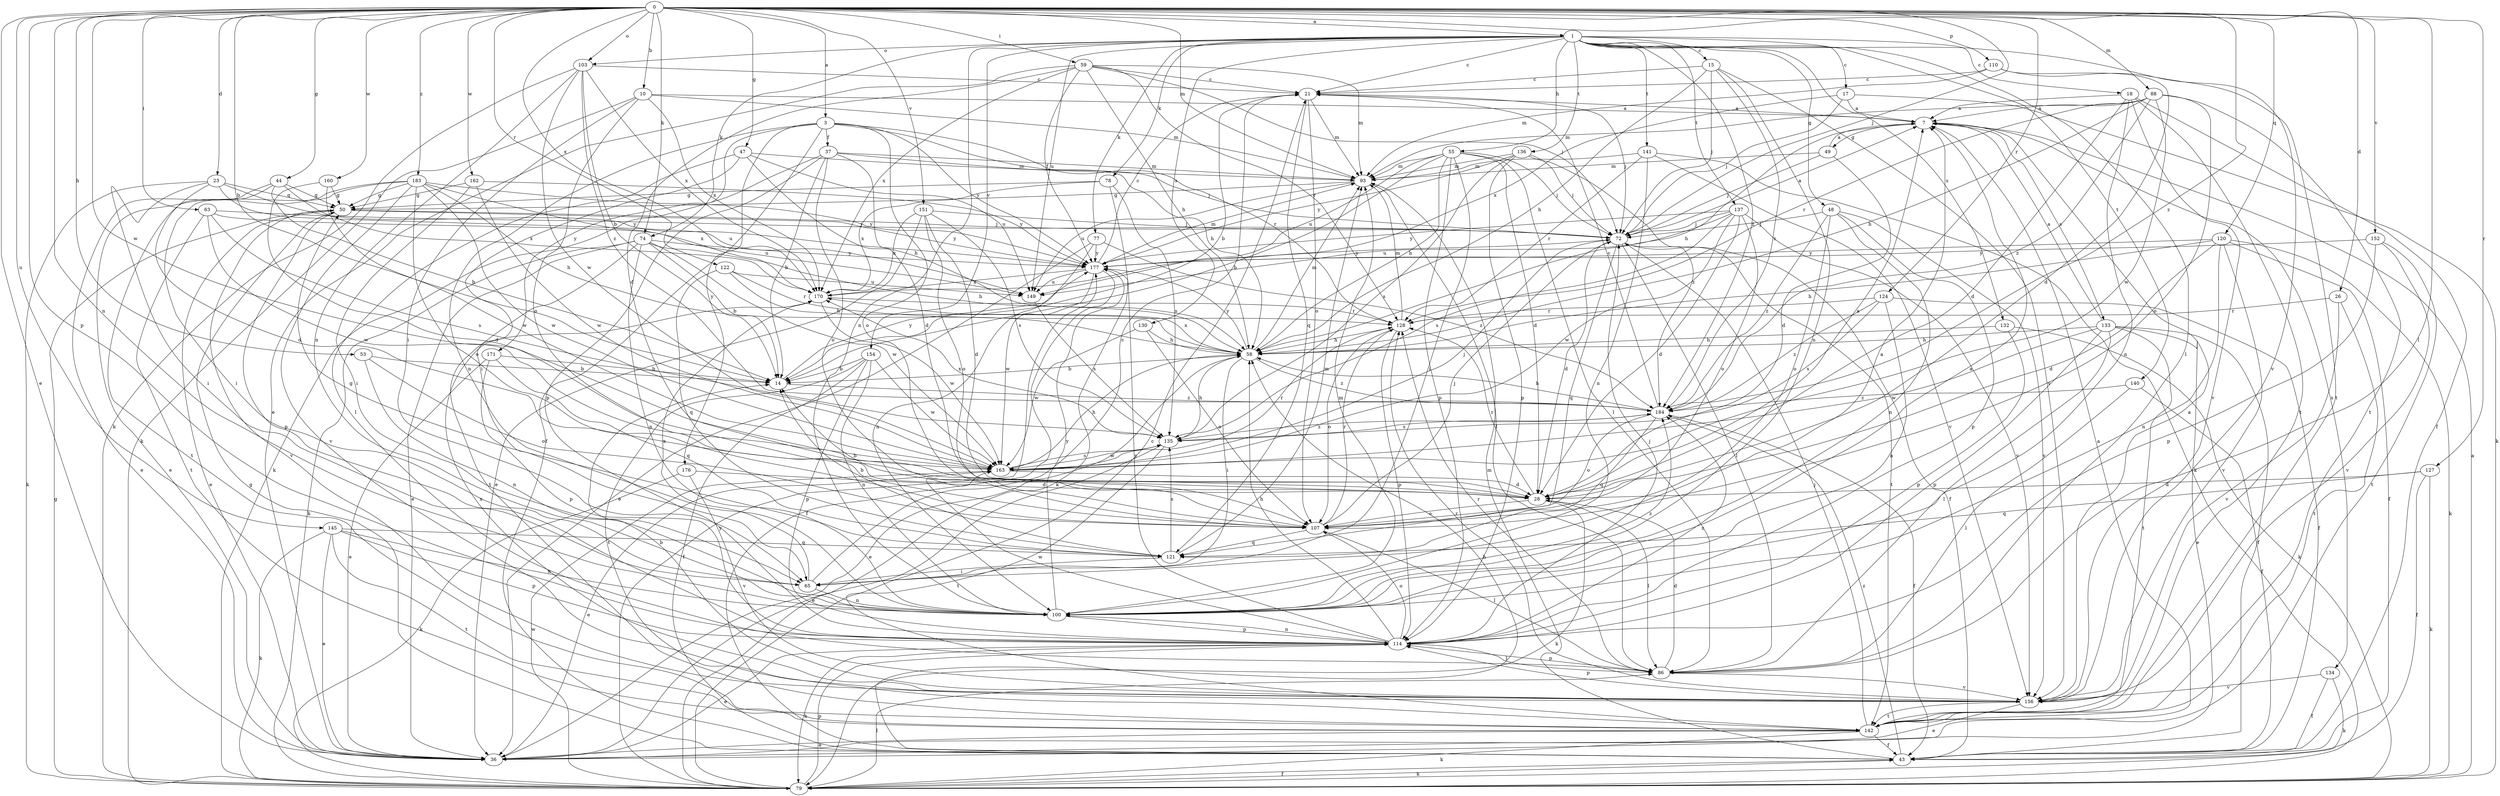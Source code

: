 strict digraph  {
0;
1;
3;
7;
10;
14;
15;
17;
18;
21;
23;
26;
28;
36;
37;
43;
44;
47;
48;
49;
50;
53;
55;
58;
59;
63;
65;
72;
74;
77;
78;
79;
86;
88;
93;
100;
103;
107;
110;
114;
120;
121;
122;
124;
127;
128;
130;
132;
133;
134;
135;
136;
137;
140;
141;
142;
145;
149;
151;
152;
154;
156;
160;
162;
163;
170;
171;
176;
177;
183;
184;
0 -> 1  [label=a];
0 -> 3  [label=a];
0 -> 10  [label=b];
0 -> 14  [label=b];
0 -> 23  [label=d];
0 -> 26  [label=d];
0 -> 36  [label=e];
0 -> 44  [label=g];
0 -> 47  [label=g];
0 -> 53  [label=h];
0 -> 59  [label=i];
0 -> 63  [label=i];
0 -> 72  [label=j];
0 -> 74  [label=k];
0 -> 86  [label=l];
0 -> 88  [label=m];
0 -> 93  [label=m];
0 -> 100  [label=n];
0 -> 103  [label=o];
0 -> 110  [label=p];
0 -> 114  [label=p];
0 -> 120  [label=q];
0 -> 122  [label=r];
0 -> 124  [label=r];
0 -> 127  [label=r];
0 -> 145  [label=u];
0 -> 151  [label=v];
0 -> 152  [label=v];
0 -> 160  [label=w];
0 -> 162  [label=w];
0 -> 163  [label=w];
0 -> 170  [label=x];
0 -> 183  [label=z];
0 -> 184  [label=z];
1 -> 15  [label=c];
1 -> 17  [label=c];
1 -> 18  [label=c];
1 -> 21  [label=c];
1 -> 48  [label=g];
1 -> 55  [label=h];
1 -> 74  [label=k];
1 -> 77  [label=k];
1 -> 78  [label=k];
1 -> 86  [label=l];
1 -> 100  [label=n];
1 -> 103  [label=o];
1 -> 130  [label=s];
1 -> 132  [label=s];
1 -> 136  [label=t];
1 -> 137  [label=t];
1 -> 140  [label=t];
1 -> 141  [label=t];
1 -> 149  [label=u];
1 -> 154  [label=v];
1 -> 156  [label=v];
1 -> 184  [label=z];
3 -> 37  [label=f];
3 -> 43  [label=f];
3 -> 58  [label=h];
3 -> 100  [label=n];
3 -> 107  [label=o];
3 -> 128  [label=r];
3 -> 171  [label=y];
3 -> 176  [label=y];
3 -> 177  [label=y];
7 -> 49  [label=g];
7 -> 58  [label=h];
7 -> 133  [label=s];
7 -> 134  [label=s];
10 -> 7  [label=a];
10 -> 65  [label=i];
10 -> 79  [label=k];
10 -> 93  [label=m];
10 -> 107  [label=o];
10 -> 170  [label=x];
14 -> 177  [label=y];
14 -> 184  [label=z];
15 -> 21  [label=c];
15 -> 58  [label=h];
15 -> 72  [label=j];
15 -> 100  [label=n];
15 -> 156  [label=v];
15 -> 184  [label=z];
17 -> 7  [label=a];
17 -> 72  [label=j];
17 -> 79  [label=k];
17 -> 170  [label=x];
18 -> 7  [label=a];
18 -> 28  [label=d];
18 -> 43  [label=f];
18 -> 100  [label=n];
18 -> 142  [label=t];
18 -> 156  [label=v];
21 -> 7  [label=a];
21 -> 14  [label=b];
21 -> 72  [label=j];
21 -> 93  [label=m];
21 -> 107  [label=o];
21 -> 121  [label=q];
23 -> 28  [label=d];
23 -> 50  [label=g];
23 -> 65  [label=i];
23 -> 79  [label=k];
23 -> 149  [label=u];
23 -> 177  [label=y];
26 -> 128  [label=r];
26 -> 142  [label=t];
26 -> 156  [label=v];
28 -> 7  [label=a];
28 -> 79  [label=k];
28 -> 86  [label=l];
28 -> 107  [label=o];
28 -> 128  [label=r];
36 -> 7  [label=a];
37 -> 14  [label=b];
37 -> 28  [label=d];
37 -> 72  [label=j];
37 -> 79  [label=k];
37 -> 93  [label=m];
37 -> 107  [label=o];
37 -> 114  [label=p];
43 -> 50  [label=g];
43 -> 58  [label=h];
43 -> 79  [label=k];
43 -> 93  [label=m];
43 -> 184  [label=z];
44 -> 14  [label=b];
44 -> 36  [label=e];
44 -> 50  [label=g];
44 -> 142  [label=t];
44 -> 170  [label=x];
47 -> 58  [label=h];
47 -> 65  [label=i];
47 -> 86  [label=l];
47 -> 93  [label=m];
47 -> 149  [label=u];
48 -> 72  [label=j];
48 -> 100  [label=n];
48 -> 107  [label=o];
48 -> 114  [label=p];
48 -> 156  [label=v];
48 -> 184  [label=z];
49 -> 7  [label=a];
49 -> 28  [label=d];
49 -> 72  [label=j];
49 -> 93  [label=m];
50 -> 36  [label=e];
50 -> 72  [label=j];
50 -> 114  [label=p];
50 -> 156  [label=v];
50 -> 177  [label=y];
53 -> 14  [label=b];
53 -> 100  [label=n];
53 -> 107  [label=o];
55 -> 14  [label=b];
55 -> 28  [label=d];
55 -> 58  [label=h];
55 -> 65  [label=i];
55 -> 72  [label=j];
55 -> 86  [label=l];
55 -> 93  [label=m];
55 -> 114  [label=p];
55 -> 149  [label=u];
58 -> 14  [label=b];
58 -> 36  [label=e];
58 -> 65  [label=i];
58 -> 93  [label=m];
58 -> 170  [label=x];
58 -> 177  [label=y];
58 -> 184  [label=z];
59 -> 21  [label=c];
59 -> 28  [label=d];
59 -> 36  [label=e];
59 -> 58  [label=h];
59 -> 72  [label=j];
59 -> 93  [label=m];
59 -> 128  [label=r];
59 -> 170  [label=x];
59 -> 177  [label=f];
63 -> 72  [label=j];
63 -> 135  [label=s];
63 -> 142  [label=t];
63 -> 149  [label=u];
63 -> 163  [label=w];
65 -> 7  [label=a];
65 -> 21  [label=c];
65 -> 100  [label=n];
65 -> 170  [label=x];
72 -> 7  [label=a];
72 -> 28  [label=d];
72 -> 43  [label=f];
72 -> 86  [label=l];
72 -> 121  [label=q];
72 -> 142  [label=t];
72 -> 177  [label=y];
74 -> 14  [label=b];
74 -> 36  [label=e];
74 -> 58  [label=h];
74 -> 79  [label=k];
74 -> 100  [label=n];
74 -> 142  [label=t];
74 -> 163  [label=w];
74 -> 177  [label=y];
77 -> 36  [label=e];
77 -> 100  [label=n];
77 -> 177  [label=y];
77 -> 184  [label=z];
78 -> 50  [label=g];
78 -> 79  [label=k];
78 -> 135  [label=s];
78 -> 170  [label=x];
79 -> 7  [label=a];
79 -> 21  [label=c];
79 -> 43  [label=f];
79 -> 50  [label=g];
79 -> 86  [label=l];
79 -> 114  [label=p];
79 -> 163  [label=w];
79 -> 177  [label=y];
86 -> 28  [label=d];
86 -> 114  [label=p];
86 -> 128  [label=r];
86 -> 156  [label=v];
88 -> 7  [label=a];
88 -> 58  [label=h];
88 -> 93  [label=m];
88 -> 107  [label=o];
88 -> 128  [label=r];
88 -> 142  [label=t];
88 -> 163  [label=w];
88 -> 184  [label=z];
93 -> 50  [label=g];
93 -> 86  [label=l];
93 -> 149  [label=u];
100 -> 7  [label=a];
100 -> 93  [label=m];
100 -> 114  [label=p];
100 -> 177  [label=y];
100 -> 184  [label=z];
103 -> 14  [label=b];
103 -> 21  [label=c];
103 -> 79  [label=k];
103 -> 100  [label=n];
103 -> 163  [label=w];
103 -> 170  [label=x];
103 -> 184  [label=z];
107 -> 14  [label=b];
107 -> 72  [label=j];
107 -> 86  [label=l];
107 -> 121  [label=q];
107 -> 128  [label=r];
110 -> 21  [label=c];
110 -> 28  [label=d];
110 -> 93  [label=m];
110 -> 142  [label=t];
114 -> 36  [label=e];
114 -> 58  [label=h];
114 -> 72  [label=j];
114 -> 79  [label=k];
114 -> 86  [label=l];
114 -> 100  [label=n];
114 -> 107  [label=o];
114 -> 163  [label=w];
114 -> 177  [label=y];
114 -> 184  [label=z];
120 -> 28  [label=d];
120 -> 43  [label=f];
120 -> 58  [label=h];
120 -> 79  [label=k];
120 -> 100  [label=n];
120 -> 156  [label=v];
120 -> 177  [label=y];
121 -> 14  [label=b];
121 -> 50  [label=g];
121 -> 65  [label=i];
121 -> 93  [label=m];
121 -> 135  [label=s];
122 -> 58  [label=h];
122 -> 121  [label=q];
122 -> 128  [label=r];
122 -> 149  [label=u];
124 -> 43  [label=f];
124 -> 100  [label=n];
124 -> 128  [label=r];
124 -> 135  [label=s];
124 -> 184  [label=z];
127 -> 28  [label=d];
127 -> 43  [label=f];
127 -> 79  [label=k];
127 -> 121  [label=q];
128 -> 58  [label=h];
128 -> 93  [label=m];
128 -> 107  [label=o];
128 -> 114  [label=p];
130 -> 58  [label=h];
130 -> 107  [label=o];
130 -> 163  [label=w];
132 -> 58  [label=h];
132 -> 79  [label=k];
132 -> 114  [label=p];
133 -> 7  [label=a];
133 -> 36  [label=e];
133 -> 43  [label=f];
133 -> 58  [label=h];
133 -> 86  [label=l];
133 -> 114  [label=p];
133 -> 142  [label=t];
133 -> 163  [label=w];
134 -> 43  [label=f];
134 -> 79  [label=k];
134 -> 156  [label=v];
135 -> 36  [label=e];
135 -> 58  [label=h];
135 -> 142  [label=t];
135 -> 163  [label=w];
135 -> 170  [label=x];
135 -> 184  [label=z];
136 -> 72  [label=j];
136 -> 93  [label=m];
136 -> 114  [label=p];
136 -> 135  [label=s];
136 -> 177  [label=y];
136 -> 184  [label=z];
137 -> 28  [label=d];
137 -> 72  [label=j];
137 -> 107  [label=o];
137 -> 135  [label=s];
137 -> 149  [label=u];
137 -> 156  [label=v];
137 -> 163  [label=w];
137 -> 177  [label=y];
140 -> 43  [label=f];
140 -> 86  [label=l];
140 -> 184  [label=z];
141 -> 79  [label=k];
141 -> 93  [label=m];
141 -> 100  [label=n];
141 -> 128  [label=r];
141 -> 156  [label=v];
142 -> 36  [label=e];
142 -> 43  [label=f];
142 -> 72  [label=j];
142 -> 79  [label=k];
145 -> 36  [label=e];
145 -> 79  [label=k];
145 -> 100  [label=n];
145 -> 114  [label=p];
145 -> 121  [label=q];
145 -> 142  [label=t];
149 -> 135  [label=s];
151 -> 28  [label=d];
151 -> 36  [label=e];
151 -> 72  [label=j];
151 -> 107  [label=o];
151 -> 135  [label=s];
151 -> 170  [label=x];
152 -> 114  [label=p];
152 -> 142  [label=t];
152 -> 156  [label=v];
152 -> 177  [label=y];
154 -> 14  [label=b];
154 -> 43  [label=f];
154 -> 100  [label=n];
154 -> 114  [label=p];
154 -> 142  [label=t];
154 -> 163  [label=w];
156 -> 7  [label=a];
156 -> 14  [label=b];
156 -> 36  [label=e];
156 -> 114  [label=p];
156 -> 128  [label=r];
156 -> 142  [label=t];
156 -> 170  [label=x];
160 -> 28  [label=d];
160 -> 50  [label=g];
160 -> 163  [label=w];
162 -> 50  [label=g];
162 -> 65  [label=i];
162 -> 163  [label=w];
162 -> 177  [label=y];
163 -> 28  [label=d];
163 -> 36  [label=e];
163 -> 58  [label=h];
163 -> 72  [label=j];
163 -> 128  [label=r];
163 -> 135  [label=s];
170 -> 128  [label=r];
170 -> 163  [label=w];
171 -> 14  [label=b];
171 -> 36  [label=e];
171 -> 114  [label=p];
171 -> 121  [label=q];
176 -> 28  [label=d];
176 -> 79  [label=k];
176 -> 156  [label=v];
177 -> 21  [label=c];
177 -> 43  [label=f];
177 -> 93  [label=m];
177 -> 149  [label=u];
177 -> 163  [label=w];
177 -> 170  [label=x];
183 -> 36  [label=e];
183 -> 50  [label=g];
183 -> 58  [label=h];
183 -> 65  [label=i];
183 -> 107  [label=o];
183 -> 156  [label=v];
183 -> 163  [label=w];
183 -> 170  [label=x];
183 -> 177  [label=y];
184 -> 21  [label=c];
184 -> 43  [label=f];
184 -> 58  [label=h];
184 -> 107  [label=o];
184 -> 121  [label=q];
184 -> 135  [label=s];
}
